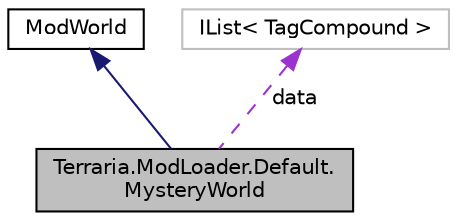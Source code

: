 digraph "Terraria.ModLoader.Default.MysteryWorld"
{
  edge [fontname="Helvetica",fontsize="10",labelfontname="Helvetica",labelfontsize="10"];
  node [fontname="Helvetica",fontsize="10",shape=record];
  Node2 [label="Terraria.ModLoader.Default.\lMysteryWorld",height=0.2,width=0.4,color="black", fillcolor="grey75", style="filled", fontcolor="black"];
  Node3 -> Node2 [dir="back",color="midnightblue",fontsize="10",style="solid",fontname="Helvetica"];
  Node3 [label="ModWorld",height=0.2,width=0.4,color="black", fillcolor="white", style="filled",URL="$class_terraria_1_1_mod_loader_1_1_mod_world.html"];
  Node4 -> Node2 [dir="back",color="darkorchid3",fontsize="10",style="dashed",label=" data" ,fontname="Helvetica"];
  Node4 [label="IList\< TagCompound \>",height=0.2,width=0.4,color="grey75", fillcolor="white", style="filled"];
}
